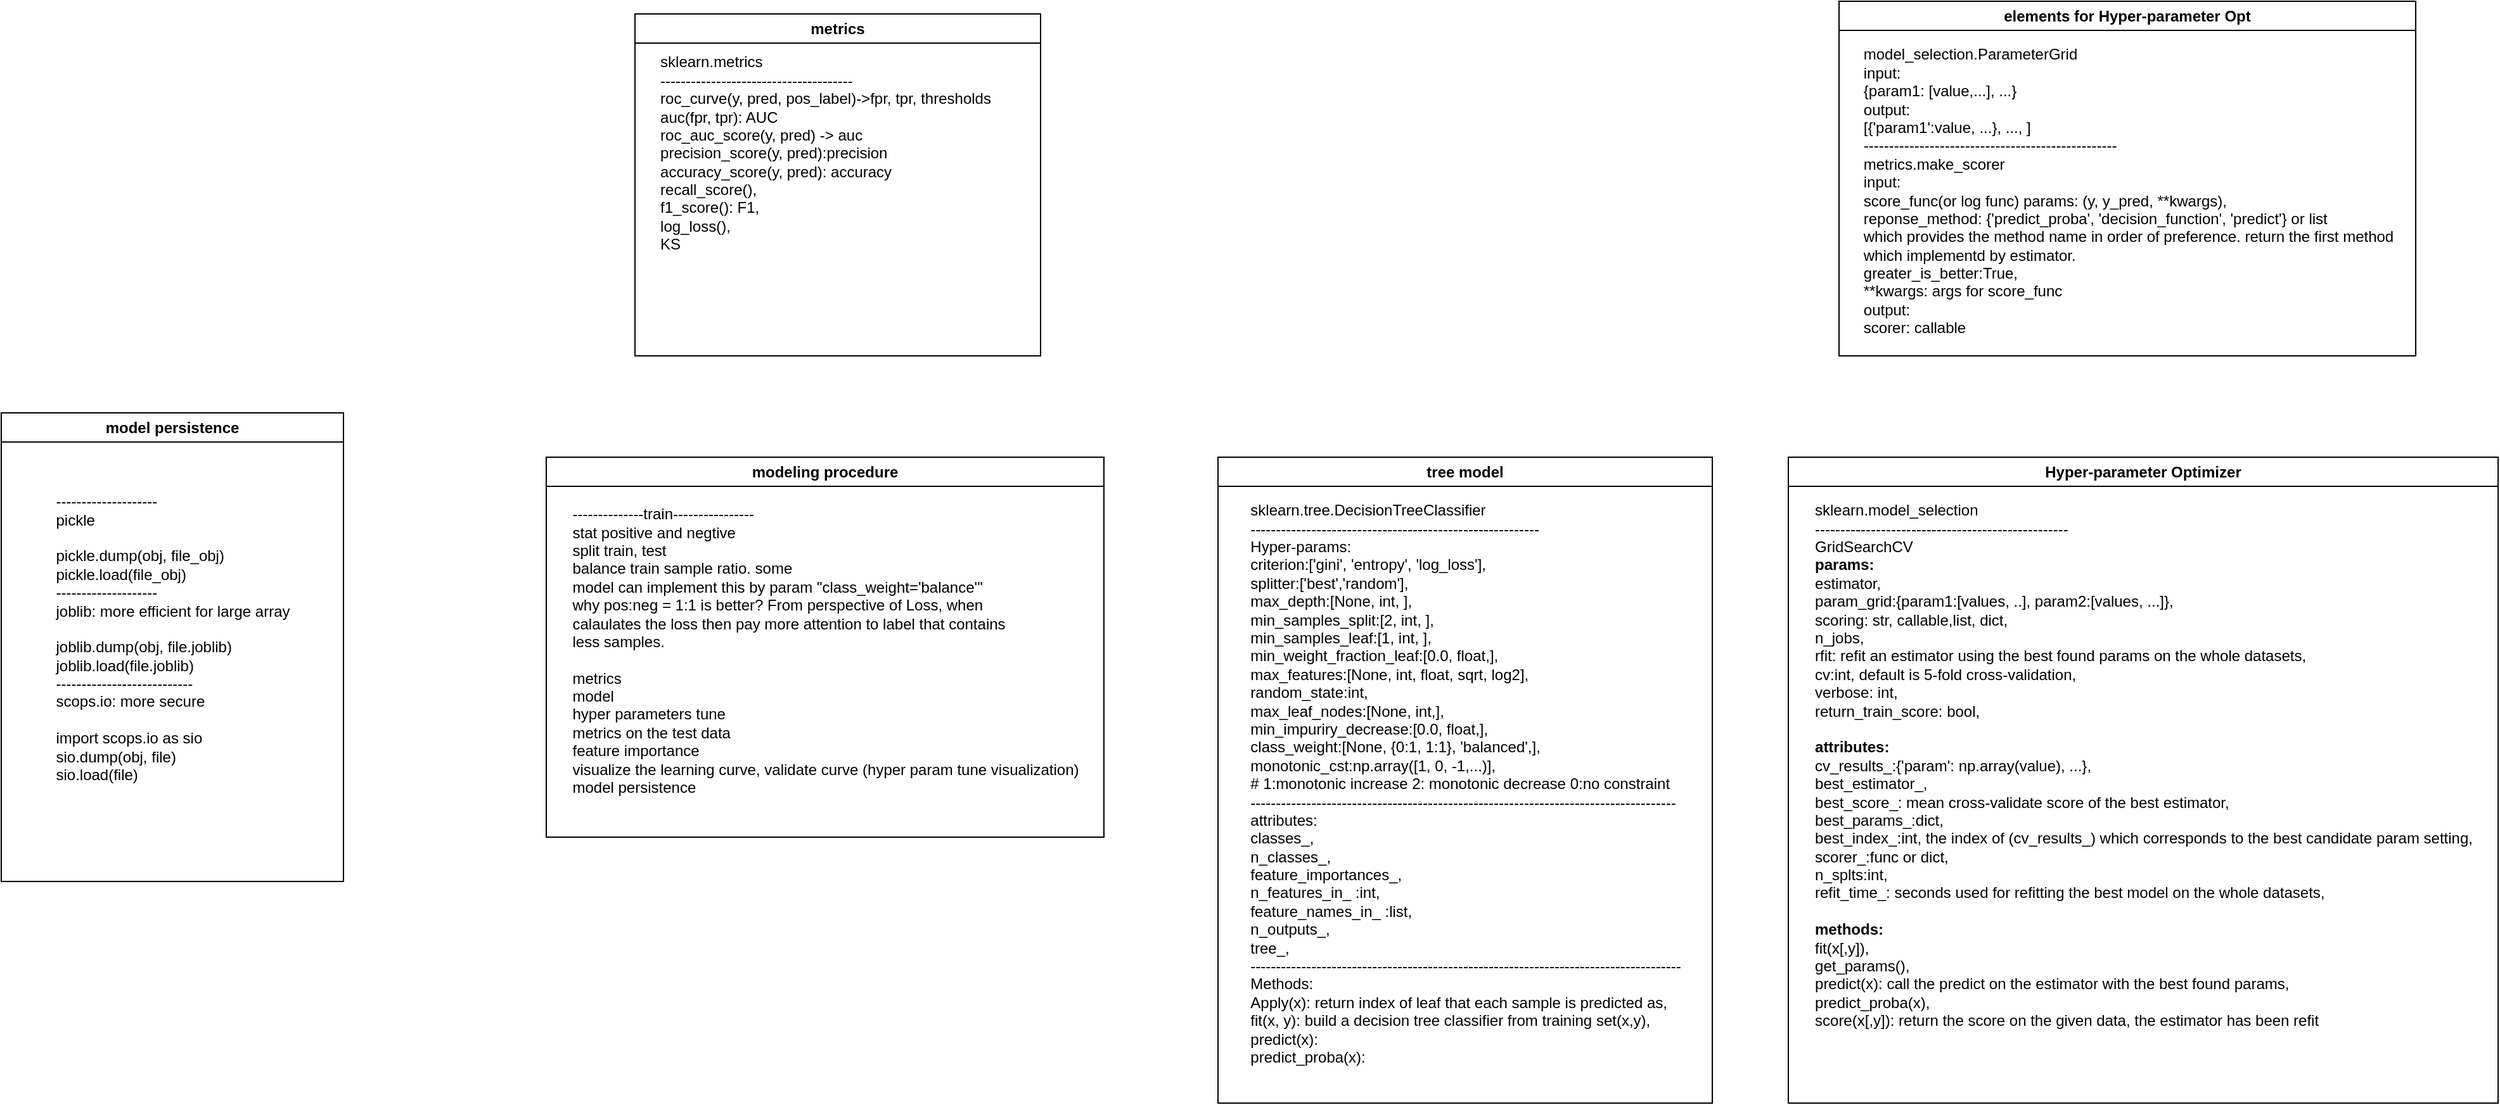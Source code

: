 <mxfile>
    <diagram id="AnLf9vRbDRtYSXLCQUEJ" name="Page-1">
        <mxGraphModel dx="1404" dy="1656" grid="1" gridSize="10" guides="1" tooltips="1" connect="1" arrows="1" fold="1" page="1" pageScale="1" pageWidth="850" pageHeight="1100" math="0" shadow="0">
            <root>
                <mxCell id="0"/>
                <mxCell id="1" parent="0"/>
                <mxCell id="2" value="modeling procedure" style="swimlane;whiteSpace=wrap;html=1;" vertex="1" parent="1">
                    <mxGeometry x="90" y="80" width="440" height="300" as="geometry"/>
                </mxCell>
                <mxCell id="3" value="&lt;div style=&quot;text-align: justify;&quot;&gt;--------------train----------------&lt;/div&gt;&lt;div style=&quot;text-align: justify;&quot;&gt;stat positive and negtive&lt;br&gt;&lt;/div&gt;&lt;div style=&quot;text-align: justify;&quot;&gt;&lt;span style=&quot;background-color: initial;&quot;&gt;split train, test&lt;/span&gt;&lt;/div&gt;&lt;div style=&quot;text-align: justify;&quot;&gt;balance train sample ratio. some&amp;nbsp;&lt;span style=&quot;background-color: initial;&quot;&gt;&lt;br&gt;&lt;/span&gt;&lt;/div&gt;&lt;div style=&quot;text-align: justify;&quot;&gt;model can implement this by param &quot;class_weight='balance'&quot;&lt;/div&gt;&lt;div style=&quot;text-align: justify;&quot;&gt;why pos:neg = 1:1 is better? From perspective of Loss, when&amp;nbsp;&lt;/div&gt;&lt;div style=&quot;text-align: justify;&quot;&gt;calaulates the loss then pay more attention to label that contains&lt;/div&gt;&lt;div style=&quot;text-align: justify;&quot;&gt;less samples.&lt;/div&gt;&lt;div style=&quot;text-align: justify;&quot;&gt;&amp;nbsp;&lt;/div&gt;&lt;div style=&quot;text-align: justify;&quot;&gt;metrics&lt;/div&gt;&lt;div style=&quot;text-align: justify;&quot;&gt;model&lt;/div&gt;&lt;div style=&quot;text-align: justify;&quot;&gt;hyper parameters tune&lt;/div&gt;&lt;div style=&quot;text-align: justify;&quot;&gt;metrics on the test data&lt;/div&gt;&lt;div style=&quot;text-align: justify;&quot;&gt;feature importance&lt;/div&gt;&lt;div style=&quot;text-align: justify;&quot;&gt;visualize the learning curve, validate curve (hyper param tune visualization)&lt;/div&gt;&lt;div style=&quot;text-align: justify;&quot;&gt;model persistence&lt;/div&gt;&lt;div style=&quot;text-align: justify;&quot;&gt;&lt;br&gt;&lt;/div&gt;" style="text;html=1;align=center;verticalAlign=middle;resizable=0;points=[];autosize=1;strokeColor=none;fillColor=none;" vertex="1" parent="2">
                    <mxGeometry x="10" y="30" width="420" height="260" as="geometry"/>
                </mxCell>
                <mxCell id="4" value="tree model" style="swimlane;whiteSpace=wrap;html=1;" vertex="1" parent="1">
                    <mxGeometry x="620" y="80" width="390" height="510" as="geometry"/>
                </mxCell>
                <mxCell id="6" value="&lt;div style=&quot;text-align: justify;&quot;&gt;&lt;span style=&quot;background-color: initial;&quot;&gt;sklearn.tree.DecisionTreeClassifier&lt;/span&gt;&lt;/div&gt;&lt;div style=&quot;text-align: justify;&quot;&gt;&lt;span style=&quot;background-color: initial;&quot;&gt;---------------------------------------------------------&lt;/span&gt;&lt;/div&gt;&lt;div style=&quot;text-align: justify;&quot;&gt;Hyper-params:&lt;span style=&quot;background-color: initial;&quot;&gt;&lt;br&gt;&lt;/span&gt;&lt;/div&gt;&lt;div style=&quot;text-align: justify;&quot;&gt;criterion:['gini', 'entropy', 'log_loss'],&lt;/div&gt;&lt;div style=&quot;text-align: justify;&quot;&gt;splitter:['best','random'],&lt;/div&gt;&lt;div style=&quot;text-align: justify;&quot;&gt;max_depth:[None, int, ],&lt;/div&gt;&lt;div style=&quot;text-align: justify;&quot;&gt;min_samples_split:[2, int, ],&lt;/div&gt;&lt;div style=&quot;text-align: justify;&quot;&gt;min_samples_leaf:[1, int, ],&lt;/div&gt;&lt;div style=&quot;text-align: justify;&quot;&gt;min_weight_fraction_leaf:[0.0, float,],&lt;/div&gt;&lt;div style=&quot;text-align: justify;&quot;&gt;max_features:[None, int, float, sqrt, log2],&lt;/div&gt;&lt;div style=&quot;text-align: justify;&quot;&gt;random_state:int,&lt;/div&gt;&lt;div style=&quot;text-align: justify;&quot;&gt;max_leaf_nodes:[None, int,],&lt;/div&gt;&lt;div style=&quot;text-align: justify;&quot;&gt;min_impuriry_decrease:[0.0, float,],&lt;/div&gt;&lt;div style=&quot;text-align: justify;&quot;&gt;class_weight:[None, {0:1, 1:1}, 'balanced',],&lt;/div&gt;&lt;div style=&quot;text-align: justify;&quot;&gt;monotonic_cst:np.array([1, 0, -1,...)],&amp;nbsp;&lt;/div&gt;&lt;div style=&quot;text-align: justify;&quot;&gt;# 1:monotonic increase 2: monotonic decrease 0:no constraint&lt;/div&gt;&lt;div style=&quot;text-align: justify;&quot;&gt;------------------------------------------------------------------------------------&lt;/div&gt;&lt;div style=&quot;text-align: justify;&quot;&gt;attributes:&lt;/div&gt;&lt;div style=&quot;text-align: justify;&quot;&gt;classes_,&lt;/div&gt;&lt;div style=&quot;text-align: justify;&quot;&gt;n_classes_,&lt;/div&gt;&lt;div style=&quot;text-align: justify;&quot;&gt;feature_importances_,&lt;/div&gt;&lt;div style=&quot;text-align: justify;&quot;&gt;n_features_in_ :int,&amp;nbsp;&lt;/div&gt;&lt;div style=&quot;text-align: justify;&quot;&gt;feature_names_in_ :list,&lt;/div&gt;&lt;div style=&quot;text-align: justify;&quot;&gt;n_outputs_,&amp;nbsp;&lt;/div&gt;&lt;div style=&quot;text-align: justify;&quot;&gt;tree_,&lt;/div&gt;&lt;div style=&quot;text-align: justify;&quot;&gt;-------------------------------------------------------------------------------------&lt;/div&gt;&lt;div style=&quot;text-align: justify;&quot;&gt;Methods:&lt;/div&gt;&lt;div style=&quot;text-align: justify;&quot;&gt;Apply(x): return index of leaf that each sample is predicted as,&lt;/div&gt;&lt;div style=&quot;text-align: justify;&quot;&gt;fit(x, y): build a decision tree classifier from training set(x,y),&lt;/div&gt;&lt;div style=&quot;text-align: justify;&quot;&gt;predict(x):&lt;/div&gt;&lt;div style=&quot;text-align: justify;&quot;&gt;predict_proba(x):&lt;/div&gt;&lt;div style=&quot;text-align: justify;&quot;&gt;&lt;br&gt;&lt;/div&gt;" style="text;html=1;align=center;verticalAlign=middle;resizable=0;points=[];autosize=1;strokeColor=none;fillColor=none;" vertex="1" parent="4">
                    <mxGeometry x="15" y="30" width="360" height="470" as="geometry"/>
                </mxCell>
                <mxCell id="7" value="&lt;font face=&quot;Helvetica&quot;&gt;metrics&lt;/font&gt;" style="swimlane;whiteSpace=wrap;html=1;fontFamily=Times New Roman;" vertex="1" parent="1">
                    <mxGeometry x="160" y="-270" width="320" height="270" as="geometry"/>
                </mxCell>
                <mxCell id="8" value="&lt;div style=&quot;text-align: justify;&quot;&gt;&lt;span style=&quot;background-color: initial;&quot;&gt;sklearn.metrics&lt;/span&gt;&lt;/div&gt;&lt;div style=&quot;text-align: justify;&quot;&gt;&lt;span style=&quot;background-color: initial;&quot;&gt;--------------------------------------&lt;/span&gt;&lt;/div&gt;&lt;div style=&quot;text-align: justify;&quot;&gt;&lt;span style=&quot;background-color: initial;&quot;&gt;roc_curve(y, pred, pos_label)-&amp;gt;fpr, tpr, thresholds&lt;/span&gt;&lt;/div&gt;&lt;div style=&quot;text-align: justify;&quot;&gt;&lt;span style=&quot;background-color: initial;&quot;&gt;auc(fpr, tpr): AUC&lt;/span&gt;&lt;/div&gt;&lt;div style=&quot;text-align: justify;&quot;&gt;&lt;span style=&quot;background-color: initial;&quot;&gt;roc_auc_score(y, pred) -&amp;gt; auc&lt;/span&gt;&lt;/div&gt;&lt;div style=&quot;text-align: justify;&quot;&gt;&lt;span style=&quot;background-color: initial;&quot;&gt;precision_score(y, pred):precision&lt;/span&gt;&lt;/div&gt;&lt;div style=&quot;text-align: justify;&quot;&gt;&lt;span style=&quot;background-color: initial;&quot;&gt;accuracy_score(y, pred): accuracy&lt;/span&gt;&lt;/div&gt;&lt;div style=&quot;text-align: justify;&quot;&gt;&lt;span style=&quot;background-color: initial;&quot;&gt;recall_score(),&lt;/span&gt;&lt;/div&gt;&lt;div style=&quot;text-align: justify;&quot;&gt;&lt;span style=&quot;background-color: initial;&quot;&gt;f1_score(): F1,&lt;/span&gt;&lt;/div&gt;&lt;div style=&quot;text-align: justify;&quot;&gt;&lt;span style=&quot;background-color: initial;&quot;&gt;log_loss(),&lt;/span&gt;&lt;/div&gt;&lt;div style=&quot;text-align: justify;&quot;&gt;&lt;span style=&quot;background-color: initial;&quot;&gt;KS&lt;/span&gt;&lt;/div&gt;" style="text;html=1;align=center;verticalAlign=middle;resizable=0;points=[];autosize=1;strokeColor=none;fillColor=none;fontFamily=Helvetica;" vertex="1" parent="7">
                    <mxGeometry x="10" y="25" width="280" height="170" as="geometry"/>
                </mxCell>
                <mxCell id="9" value="Hyper-parameter Optimizer" style="swimlane;whiteSpace=wrap;html=1;fontFamily=Helvetica;" vertex="1" parent="1">
                    <mxGeometry x="1070" y="80" width="560" height="510" as="geometry"/>
                </mxCell>
                <mxCell id="11" value="&lt;div style=&quot;text-align: justify;&quot;&gt;&lt;span style=&quot;background-color: initial;&quot;&gt;sklearn.model_selection&lt;/span&gt;&lt;/div&gt;&lt;div style=&quot;text-align: justify;&quot;&gt;--------------------------------------------------&lt;/div&gt;&lt;div style=&quot;text-align: justify;&quot;&gt;GridSearchCV&lt;/div&gt;&lt;div style=&quot;text-align: justify;&quot;&gt;&lt;b&gt;params:&lt;/b&gt;&lt;/div&gt;&lt;div style=&quot;text-align: justify;&quot;&gt;estimator,&lt;/div&gt;&lt;div style=&quot;text-align: justify;&quot;&gt;param_grid:{param1:[values, ..], param2:[values, ...]},&lt;/div&gt;&lt;div style=&quot;text-align: justify;&quot;&gt;scoring: str, callable,list, dict,&lt;/div&gt;&lt;div style=&quot;text-align: justify;&quot;&gt;n_jobs,&lt;/div&gt;&lt;div style=&quot;text-align: justify;&quot;&gt;rfit: refit an estimator using the best found params on the whole datasets,&lt;/div&gt;&lt;div style=&quot;text-align: justify;&quot;&gt;cv:int, default is 5-fold cross-validation,&lt;/div&gt;&lt;div style=&quot;text-align: justify;&quot;&gt;verbose: int,&lt;/div&gt;&lt;div style=&quot;text-align: justify;&quot;&gt;return_train_score: bool,&lt;/div&gt;&lt;div style=&quot;text-align: justify;&quot;&gt;&lt;br&gt;&lt;/div&gt;&lt;div style=&quot;text-align: justify;&quot;&gt;&lt;b&gt;attributes:&lt;/b&gt;&lt;/div&gt;&lt;div style=&quot;text-align: justify;&quot;&gt;cv_results_:{'param': np.array(value), ...},&lt;/div&gt;&lt;div style=&quot;text-align: justify;&quot;&gt;best_estimator_,&lt;/div&gt;&lt;div style=&quot;text-align: justify;&quot;&gt;best_score_: mean cross-validate score of the best estimator,&lt;/div&gt;&lt;div style=&quot;text-align: justify;&quot;&gt;best_params_:dict,&lt;/div&gt;&lt;div style=&quot;text-align: justify;&quot;&gt;best_index_:int, the index of (cv_results_) which corresponds to the best candidate param setting,&lt;/div&gt;&lt;div style=&quot;text-align: justify;&quot;&gt;scorer_:func or dict,&lt;/div&gt;&lt;div style=&quot;text-align: justify;&quot;&gt;n_splts:int,&lt;/div&gt;&lt;div style=&quot;text-align: justify;&quot;&gt;refit_time_: seconds used for refitting the best model on the whole datasets,&lt;/div&gt;&lt;div style=&quot;text-align: justify;&quot;&gt;&lt;br&gt;&lt;/div&gt;&lt;div style=&quot;text-align: justify;&quot;&gt;&lt;b&gt;methods:&lt;/b&gt;&lt;/div&gt;&lt;div style=&quot;text-align: justify;&quot;&gt;fit(x[,y]),&lt;/div&gt;&lt;div style=&quot;text-align: justify;&quot;&gt;get_params(),&lt;/div&gt;&lt;div style=&quot;text-align: justify;&quot;&gt;predict(x): call the predict on the estimator with the best found params,&lt;/div&gt;&lt;div style=&quot;text-align: justify;&quot;&gt;predict_proba(x),&lt;/div&gt;&lt;div style=&quot;text-align: justify;&quot;&gt;score(x[,y]): return the score on the given data, the estimator has been refit&lt;/div&gt;&lt;span style=&quot;text-align: justify;&quot;&gt;&lt;br&gt;&lt;/span&gt;&lt;div style=&quot;text-align: justify;&quot;&gt;&lt;br&gt;&lt;/div&gt;&lt;div style=&quot;text-align: justify;&quot;&gt;&lt;br&gt;&lt;/div&gt;" style="text;html=1;align=center;verticalAlign=middle;resizable=0;points=[];autosize=1;strokeColor=none;fillColor=none;fontFamily=Helvetica;" vertex="1" parent="9">
                    <mxGeometry x="10" y="30" width="540" height="470" as="geometry"/>
                </mxCell>
                <mxCell id="12" value="elements for Hyper-parameter Opt" style="swimlane;whiteSpace=wrap;html=1;fontFamily=Helvetica;" vertex="1" parent="1">
                    <mxGeometry x="1110" y="-280" width="455" height="280" as="geometry"/>
                </mxCell>
                <mxCell id="13" value="&lt;div style=&quot;text-align: justify;&quot;&gt;&lt;span style=&quot;background-color: initial;&quot;&gt;model_selection.ParameterGrid&lt;/span&gt;&lt;/div&gt;&lt;div style=&quot;text-align: justify;&quot;&gt;&lt;span style=&quot;background-color: initial;&quot;&gt;input:&lt;/span&gt;&lt;/div&gt;&lt;div style=&quot;text-align: justify;&quot;&gt;&lt;span style=&quot;background-color: initial;&quot;&gt;{param1: [value,...], ...}&lt;/span&gt;&lt;/div&gt;&lt;div style=&quot;text-align: justify;&quot;&gt;&lt;span style=&quot;background-color: initial;&quot;&gt;output:&lt;/span&gt;&lt;/div&gt;&lt;div style=&quot;text-align: justify;&quot;&gt;&lt;span style=&quot;background-color: initial;&quot;&gt;[{'param1':value, ...}, ..., ]&lt;/span&gt;&lt;/div&gt;&lt;div style=&quot;text-align: justify;&quot;&gt;&lt;span style=&quot;background-color: initial;&quot;&gt;--------------------------------------------------&lt;/span&gt;&lt;/div&gt;&lt;div style=&quot;text-align: justify;&quot;&gt;&lt;span style=&quot;background-color: initial;&quot;&gt;metrics.make_scorer&lt;/span&gt;&lt;/div&gt;&lt;div style=&quot;text-align: justify;&quot;&gt;&lt;span style=&quot;background-color: initial;&quot;&gt;input:&lt;/span&gt;&lt;/div&gt;&lt;div style=&quot;text-align: justify;&quot;&gt;&lt;span style=&quot;background-color: initial;&quot;&gt;score_func(or log func) params: (y, y_pred, **kwargs),&lt;/span&gt;&lt;/div&gt;&lt;div style=&quot;text-align: justify;&quot;&gt;&lt;span style=&quot;background-color: initial;&quot;&gt;reponse_method: {'predict_proba', 'decision_function', 'predict'} or list&amp;nbsp;&lt;/span&gt;&lt;/div&gt;&lt;div style=&quot;text-align: justify;&quot;&gt;&lt;span style=&quot;background-color: initial;&quot;&gt;which provides the method name in order of preference. return the first method&lt;/span&gt;&lt;/div&gt;&lt;div style=&quot;text-align: justify;&quot;&gt;&lt;span style=&quot;background-color: initial;&quot;&gt;which implementd by estimator.&lt;/span&gt;&lt;/div&gt;&lt;div style=&quot;text-align: justify;&quot;&gt;&lt;span style=&quot;background-color: initial;&quot;&gt;greater_is_better:True,&lt;/span&gt;&lt;/div&gt;&lt;div style=&quot;text-align: justify;&quot;&gt;&lt;span style=&quot;background-color: initial;&quot;&gt;**kwargs: args for score_func&lt;/span&gt;&lt;/div&gt;&lt;div style=&quot;text-align: justify;&quot;&gt;&lt;span style=&quot;background-color: initial;&quot;&gt;output:&lt;/span&gt;&lt;/div&gt;&lt;div style=&quot;text-align: justify;&quot;&gt;&lt;span style=&quot;background-color: initial;&quot;&gt;scorer: callable&lt;/span&gt;&lt;/div&gt;" style="text;html=1;align=center;verticalAlign=middle;resizable=0;points=[];autosize=1;strokeColor=none;fillColor=none;fontFamily=Helvetica;" vertex="1" parent="12">
                    <mxGeometry x="7.5" y="30" width="440" height="240" as="geometry"/>
                </mxCell>
                <mxCell id="14" value="model persistence" style="swimlane;whiteSpace=wrap;html=1;fontFamily=Helvetica;" vertex="1" parent="1">
                    <mxGeometry x="-340" y="45" width="270" height="370" as="geometry"/>
                </mxCell>
                <mxCell id="15" value="&lt;div style=&quot;text-align: justify;&quot;&gt;--------------------&lt;span style=&quot;background-color: initial;&quot;&gt;&lt;br&gt;&lt;/span&gt;&lt;/div&gt;&lt;div style=&quot;text-align: justify;&quot;&gt;&lt;span style=&quot;background-color: initial;&quot;&gt;pickle&lt;/span&gt;&lt;/div&gt;&lt;div style=&quot;text-align: justify;&quot;&gt;&lt;br&gt;&lt;/div&gt;&lt;div style=&quot;text-align: justify;&quot;&gt;pickle.dump(obj, file_obj)&lt;/div&gt;&lt;div style=&quot;text-align: justify;&quot;&gt;pickle.load(file_obj)&lt;/div&gt;&lt;div style=&quot;text-align: justify;&quot;&gt;--------------------&lt;/div&gt;&lt;div style=&quot;text-align: justify;&quot;&gt;joblib: more efficient for large array&lt;/div&gt;&lt;div style=&quot;text-align: justify;&quot;&gt;&lt;br&gt;&lt;/div&gt;&lt;div style=&quot;text-align: justify;&quot;&gt;joblib.dump(obj, file.joblib)&lt;/div&gt;&lt;div style=&quot;text-align: justify;&quot;&gt;joblib.load(file.joblib)&lt;/div&gt;&lt;div style=&quot;text-align: justify;&quot;&gt;---------------------------&lt;/div&gt;&lt;div style=&quot;text-align: justify;&quot;&gt;scops.io: more secure&lt;/div&gt;&lt;div style=&quot;text-align: justify;&quot;&gt;&lt;br&gt;&lt;/div&gt;&lt;div style=&quot;text-align: justify;&quot;&gt;import scops.io as sio&lt;br&gt;&lt;/div&gt;&lt;div style=&quot;text-align: justify;&quot;&gt;sio.dump(obj, file)&lt;/div&gt;&lt;div style=&quot;text-align: justify;&quot;&gt;sio.load(file)&lt;/div&gt;&lt;div style=&quot;text-align: justify;&quot;&gt;&lt;br&gt;&lt;/div&gt;" style="text;html=1;align=center;verticalAlign=middle;resizable=0;points=[];autosize=1;strokeColor=none;fillColor=none;fontFamily=Helvetica;" vertex="1" parent="14">
                    <mxGeometry x="30" y="55" width="210" height="260" as="geometry"/>
                </mxCell>
            </root>
        </mxGraphModel>
    </diagram>
</mxfile>